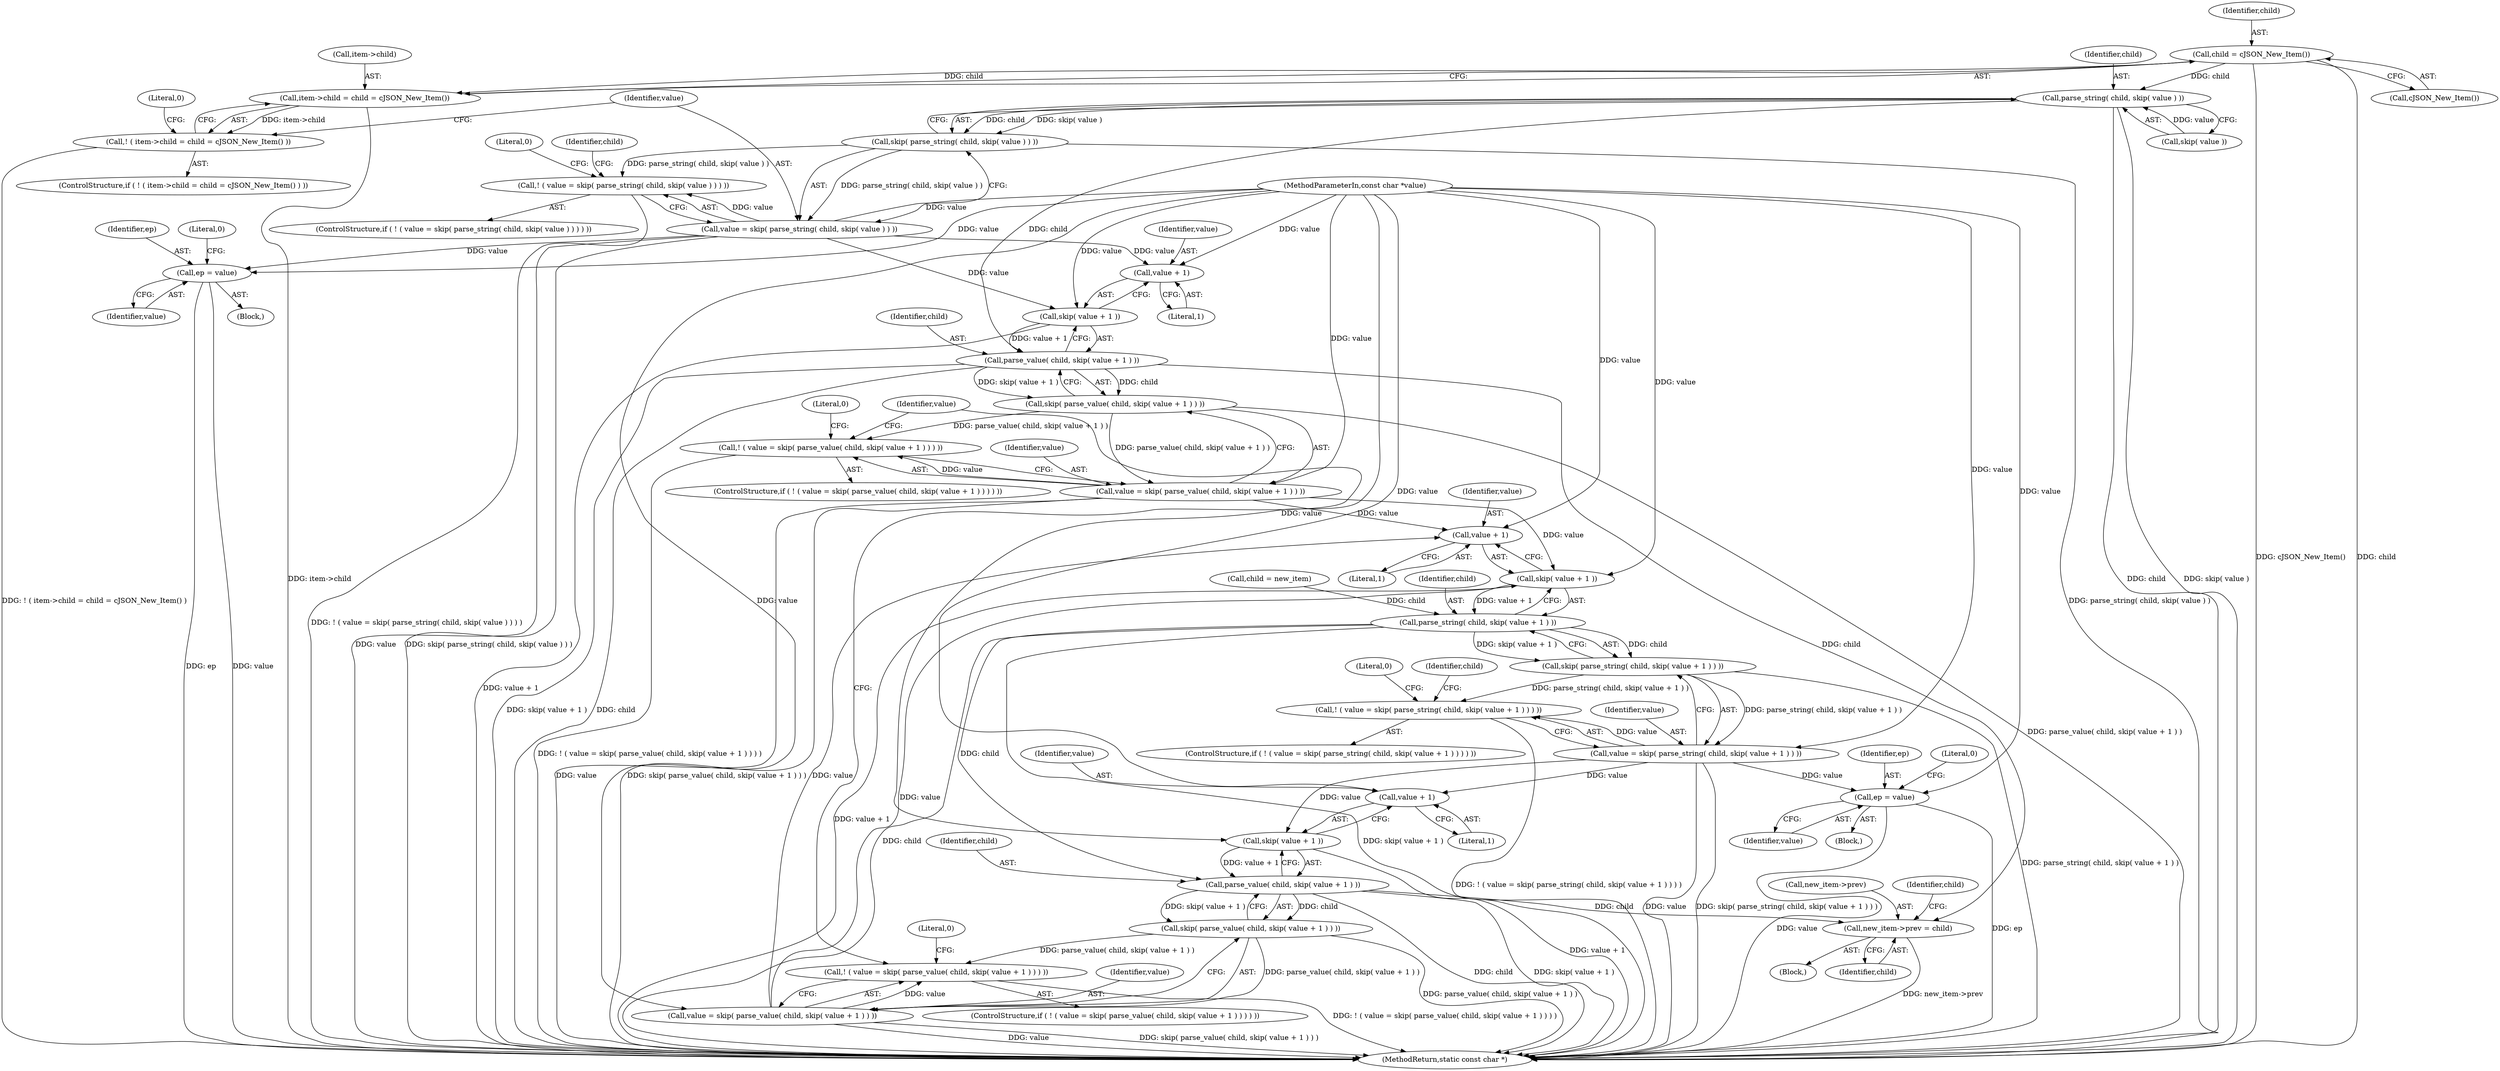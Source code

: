 digraph "1_iperf_91f2fa59e8ed80dfbf400add0164ee0e508e412a_37@pointer" {
"1000147" [label="(Call,child = cJSON_New_Item())"];
"1000143" [label="(Call,item->child = child = cJSON_New_Item())"];
"1000142" [label="(Call,! ( item->child = child = cJSON_New_Item() ))"];
"1000157" [label="(Call,parse_string( child, skip( value ) ))"];
"1000156" [label="(Call,skip( parse_string( child, skip( value ) ) ))"];
"1000153" [label="(Call,! ( value = skip( parse_string( child, skip( value ) ) ) ))"];
"1000154" [label="(Call,value = skip( parse_string( child, skip( value ) ) ))"];
"1000181" [label="(Call,ep = value)"];
"1000193" [label="(Call,skip( value + 1 ))"];
"1000191" [label="(Call,parse_value( child, skip( value + 1 ) ))"];
"1000190" [label="(Call,skip( parse_value( child, skip( value + 1 ) ) ))"];
"1000187" [label="(Call,! ( value = skip( parse_value( child, skip( value + 1 ) ) ) ))"];
"1000188" [label="(Call,value = skip( parse_value( child, skip( value + 1 ) ) ))"];
"1000233" [label="(Call,skip( value + 1 ))"];
"1000231" [label="(Call,parse_string( child, skip( value + 1 ) ))"];
"1000230" [label="(Call,skip( parse_string( child, skip( value + 1 ) ) ))"];
"1000227" [label="(Call,! ( value = skip( parse_string( child, skip( value + 1 ) ) ) ))"];
"1000228" [label="(Call,value = skip( parse_string( child, skip( value + 1 ) ) ))"];
"1000257" [label="(Call,ep = value)"];
"1000269" [label="(Call,skip( value + 1 ))"];
"1000267" [label="(Call,parse_value( child, skip( value + 1 ) ))"];
"1000218" [label="(Call,new_item->prev = child)"];
"1000266" [label="(Call,skip( parse_value( child, skip( value + 1 ) ) ))"];
"1000263" [label="(Call,! ( value = skip( parse_value( child, skip( value + 1 ) ) ) ))"];
"1000264" [label="(Call,value = skip( parse_value( child, skip( value + 1 ) ) ))"];
"1000234" [label="(Call,value + 1)"];
"1000270" [label="(Call,value + 1)"];
"1000194" [label="(Call,value + 1)"];
"1000258" [label="(Identifier,ep)"];
"1000262" [label="(ControlStructure,if ( ! ( value = skip( parse_value( child, skip( value + 1 ) ) ) ) ))"];
"1000218" [label="(Call,new_item->prev = child)"];
"1000270" [label="(Call,value + 1)"];
"1000154" [label="(Call,value = skip( parse_string( child, skip( value ) ) ))"];
"1000148" [label="(Identifier,child)"];
"1000236" [label="(Literal,1)"];
"1000233" [label="(Call,skip( value + 1 ))"];
"1000267" [label="(Call,parse_value( child, skip( value + 1 ) ))"];
"1000159" [label="(Call,skip( value ))"];
"1000155" [label="(Identifier,value)"];
"1000238" [label="(Literal,0)"];
"1000181" [label="(Call,ep = value)"];
"1000271" [label="(Identifier,value)"];
"1000190" [label="(Call,skip( parse_value( child, skip( value + 1 ) ) ))"];
"1000228" [label="(Call,value = skip( parse_string( child, skip( value + 1 ) ) ))"];
"1000147" [label="(Call,child = cJSON_New_Item())"];
"1000231" [label="(Call,parse_string( child, skip( value + 1 ) ))"];
"1000265" [label="(Identifier,value)"];
"1000223" [label="(Call,child = new_item)"];
"1000142" [label="(Call,! ( item->child = child = cJSON_New_Item() ))"];
"1000192" [label="(Identifier,child)"];
"1000187" [label="(Call,! ( value = skip( parse_value( child, skip( value + 1 ) ) ) ))"];
"1000189" [label="(Identifier,value)"];
"1000202" [label="(Identifier,value)"];
"1000183" [label="(Identifier,value)"];
"1000144" [label="(Call,item->child)"];
"1000151" [label="(Literal,0)"];
"1000188" [label="(Call,value = skip( parse_value( child, skip( value + 1 ) ) ))"];
"1000152" [label="(ControlStructure,if ( ! ( value = skip( parse_string( child, skip( value ) ) ) ) ))"];
"1000230" [label="(Call,skip( parse_string( child, skip( value + 1 ) ) ))"];
"1000269" [label="(Call,skip( value + 1 ))"];
"1000204" [label="(Block,)"];
"1000224" [label="(Identifier,child)"];
"1000153" [label="(Call,! ( value = skip( parse_string( child, skip( value ) ) ) ))"];
"1000256" [label="(Block,)"];
"1000275" [label="(MethodReturn,static const char *)"];
"1000268" [label="(Identifier,child)"];
"1000156" [label="(Call,skip( parse_string( child, skip( value ) ) ))"];
"1000263" [label="(Call,! ( value = skip( parse_value( child, skip( value + 1 ) ) ) ))"];
"1000149" [label="(Call,cJSON_New_Item())"];
"1000257" [label="(Call,ep = value)"];
"1000266" [label="(Call,skip( parse_value( child, skip( value + 1 ) ) ))"];
"1000272" [label="(Literal,1)"];
"1000196" [label="(Literal,1)"];
"1000186" [label="(ControlStructure,if ( ! ( value = skip( parse_value( child, skip( value + 1 ) ) ) ) ))"];
"1000235" [label="(Identifier,value)"];
"1000185" [label="(Literal,0)"];
"1000259" [label="(Identifier,value)"];
"1000222" [label="(Identifier,child)"];
"1000158" [label="(Identifier,child)"];
"1000165" [label="(Identifier,child)"];
"1000162" [label="(Literal,0)"];
"1000182" [label="(Identifier,ep)"];
"1000198" [label="(Literal,0)"];
"1000191" [label="(Call,parse_value( child, skip( value + 1 ) ))"];
"1000234" [label="(Call,value + 1)"];
"1000241" [label="(Identifier,child)"];
"1000261" [label="(Literal,0)"];
"1000219" [label="(Call,new_item->prev)"];
"1000107" [label="(MethodParameterIn,const char *value)"];
"1000157" [label="(Call,parse_string( child, skip( value ) ))"];
"1000229" [label="(Identifier,value)"];
"1000195" [label="(Identifier,value)"];
"1000264" [label="(Call,value = skip( parse_value( child, skip( value + 1 ) ) ))"];
"1000226" [label="(ControlStructure,if ( ! ( value = skip( parse_string( child, skip( value + 1 ) ) ) ) ))"];
"1000141" [label="(ControlStructure,if ( ! ( item->child = child = cJSON_New_Item() ) ))"];
"1000180" [label="(Block,)"];
"1000194" [label="(Call,value + 1)"];
"1000232" [label="(Identifier,child)"];
"1000227" [label="(Call,! ( value = skip( parse_string( child, skip( value + 1 ) ) ) ))"];
"1000193" [label="(Call,skip( value + 1 ))"];
"1000143" [label="(Call,item->child = child = cJSON_New_Item())"];
"1000274" [label="(Literal,0)"];
"1000147" -> "1000143"  [label="AST: "];
"1000147" -> "1000149"  [label="CFG: "];
"1000148" -> "1000147"  [label="AST: "];
"1000149" -> "1000147"  [label="AST: "];
"1000143" -> "1000147"  [label="CFG: "];
"1000147" -> "1000275"  [label="DDG: cJSON_New_Item()"];
"1000147" -> "1000275"  [label="DDG: child"];
"1000147" -> "1000143"  [label="DDG: child"];
"1000147" -> "1000157"  [label="DDG: child"];
"1000143" -> "1000142"  [label="AST: "];
"1000144" -> "1000143"  [label="AST: "];
"1000142" -> "1000143"  [label="CFG: "];
"1000143" -> "1000275"  [label="DDG: item->child"];
"1000143" -> "1000142"  [label="DDG: item->child"];
"1000142" -> "1000141"  [label="AST: "];
"1000151" -> "1000142"  [label="CFG: "];
"1000155" -> "1000142"  [label="CFG: "];
"1000142" -> "1000275"  [label="DDG: ! ( item->child = child = cJSON_New_Item() )"];
"1000157" -> "1000156"  [label="AST: "];
"1000157" -> "1000159"  [label="CFG: "];
"1000158" -> "1000157"  [label="AST: "];
"1000159" -> "1000157"  [label="AST: "];
"1000156" -> "1000157"  [label="CFG: "];
"1000157" -> "1000275"  [label="DDG: skip( value )"];
"1000157" -> "1000275"  [label="DDG: child"];
"1000157" -> "1000156"  [label="DDG: child"];
"1000157" -> "1000156"  [label="DDG: skip( value )"];
"1000159" -> "1000157"  [label="DDG: value"];
"1000157" -> "1000191"  [label="DDG: child"];
"1000156" -> "1000154"  [label="AST: "];
"1000154" -> "1000156"  [label="CFG: "];
"1000156" -> "1000275"  [label="DDG: parse_string( child, skip( value ) )"];
"1000156" -> "1000153"  [label="DDG: parse_string( child, skip( value ) )"];
"1000156" -> "1000154"  [label="DDG: parse_string( child, skip( value ) )"];
"1000153" -> "1000152"  [label="AST: "];
"1000153" -> "1000154"  [label="CFG: "];
"1000154" -> "1000153"  [label="AST: "];
"1000162" -> "1000153"  [label="CFG: "];
"1000165" -> "1000153"  [label="CFG: "];
"1000153" -> "1000275"  [label="DDG: ! ( value = skip( parse_string( child, skip( value ) ) ) )"];
"1000154" -> "1000153"  [label="DDG: value"];
"1000155" -> "1000154"  [label="AST: "];
"1000154" -> "1000275"  [label="DDG: value"];
"1000154" -> "1000275"  [label="DDG: skip( parse_string( child, skip( value ) ) )"];
"1000107" -> "1000154"  [label="DDG: value"];
"1000154" -> "1000181"  [label="DDG: value"];
"1000154" -> "1000193"  [label="DDG: value"];
"1000154" -> "1000194"  [label="DDG: value"];
"1000181" -> "1000180"  [label="AST: "];
"1000181" -> "1000183"  [label="CFG: "];
"1000182" -> "1000181"  [label="AST: "];
"1000183" -> "1000181"  [label="AST: "];
"1000185" -> "1000181"  [label="CFG: "];
"1000181" -> "1000275"  [label="DDG: ep"];
"1000181" -> "1000275"  [label="DDG: value"];
"1000107" -> "1000181"  [label="DDG: value"];
"1000193" -> "1000191"  [label="AST: "];
"1000193" -> "1000194"  [label="CFG: "];
"1000194" -> "1000193"  [label="AST: "];
"1000191" -> "1000193"  [label="CFG: "];
"1000193" -> "1000275"  [label="DDG: value + 1"];
"1000193" -> "1000191"  [label="DDG: value + 1"];
"1000107" -> "1000193"  [label="DDG: value"];
"1000191" -> "1000190"  [label="AST: "];
"1000192" -> "1000191"  [label="AST: "];
"1000190" -> "1000191"  [label="CFG: "];
"1000191" -> "1000275"  [label="DDG: skip( value + 1 )"];
"1000191" -> "1000275"  [label="DDG: child"];
"1000191" -> "1000190"  [label="DDG: child"];
"1000191" -> "1000190"  [label="DDG: skip( value + 1 )"];
"1000191" -> "1000218"  [label="DDG: child"];
"1000190" -> "1000188"  [label="AST: "];
"1000188" -> "1000190"  [label="CFG: "];
"1000190" -> "1000275"  [label="DDG: parse_value( child, skip( value + 1 ) )"];
"1000190" -> "1000187"  [label="DDG: parse_value( child, skip( value + 1 ) )"];
"1000190" -> "1000188"  [label="DDG: parse_value( child, skip( value + 1 ) )"];
"1000187" -> "1000186"  [label="AST: "];
"1000187" -> "1000188"  [label="CFG: "];
"1000188" -> "1000187"  [label="AST: "];
"1000198" -> "1000187"  [label="CFG: "];
"1000202" -> "1000187"  [label="CFG: "];
"1000187" -> "1000275"  [label="DDG: ! ( value = skip( parse_value( child, skip( value + 1 ) ) ) )"];
"1000188" -> "1000187"  [label="DDG: value"];
"1000189" -> "1000188"  [label="AST: "];
"1000188" -> "1000275"  [label="DDG: skip( parse_value( child, skip( value + 1 ) ) )"];
"1000188" -> "1000275"  [label="DDG: value"];
"1000107" -> "1000188"  [label="DDG: value"];
"1000188" -> "1000233"  [label="DDG: value"];
"1000188" -> "1000234"  [label="DDG: value"];
"1000233" -> "1000231"  [label="AST: "];
"1000233" -> "1000234"  [label="CFG: "];
"1000234" -> "1000233"  [label="AST: "];
"1000231" -> "1000233"  [label="CFG: "];
"1000233" -> "1000275"  [label="DDG: value + 1"];
"1000233" -> "1000231"  [label="DDG: value + 1"];
"1000264" -> "1000233"  [label="DDG: value"];
"1000107" -> "1000233"  [label="DDG: value"];
"1000231" -> "1000230"  [label="AST: "];
"1000232" -> "1000231"  [label="AST: "];
"1000230" -> "1000231"  [label="CFG: "];
"1000231" -> "1000275"  [label="DDG: child"];
"1000231" -> "1000275"  [label="DDG: skip( value + 1 )"];
"1000231" -> "1000230"  [label="DDG: child"];
"1000231" -> "1000230"  [label="DDG: skip( value + 1 )"];
"1000223" -> "1000231"  [label="DDG: child"];
"1000231" -> "1000267"  [label="DDG: child"];
"1000230" -> "1000228"  [label="AST: "];
"1000228" -> "1000230"  [label="CFG: "];
"1000230" -> "1000275"  [label="DDG: parse_string( child, skip( value + 1 ) )"];
"1000230" -> "1000227"  [label="DDG: parse_string( child, skip( value + 1 ) )"];
"1000230" -> "1000228"  [label="DDG: parse_string( child, skip( value + 1 ) )"];
"1000227" -> "1000226"  [label="AST: "];
"1000227" -> "1000228"  [label="CFG: "];
"1000228" -> "1000227"  [label="AST: "];
"1000238" -> "1000227"  [label="CFG: "];
"1000241" -> "1000227"  [label="CFG: "];
"1000227" -> "1000275"  [label="DDG: ! ( value = skip( parse_string( child, skip( value + 1 ) ) ) )"];
"1000228" -> "1000227"  [label="DDG: value"];
"1000229" -> "1000228"  [label="AST: "];
"1000228" -> "1000275"  [label="DDG: value"];
"1000228" -> "1000275"  [label="DDG: skip( parse_string( child, skip( value + 1 ) ) )"];
"1000107" -> "1000228"  [label="DDG: value"];
"1000228" -> "1000257"  [label="DDG: value"];
"1000228" -> "1000269"  [label="DDG: value"];
"1000228" -> "1000270"  [label="DDG: value"];
"1000257" -> "1000256"  [label="AST: "];
"1000257" -> "1000259"  [label="CFG: "];
"1000258" -> "1000257"  [label="AST: "];
"1000259" -> "1000257"  [label="AST: "];
"1000261" -> "1000257"  [label="CFG: "];
"1000257" -> "1000275"  [label="DDG: value"];
"1000257" -> "1000275"  [label="DDG: ep"];
"1000107" -> "1000257"  [label="DDG: value"];
"1000269" -> "1000267"  [label="AST: "];
"1000269" -> "1000270"  [label="CFG: "];
"1000270" -> "1000269"  [label="AST: "];
"1000267" -> "1000269"  [label="CFG: "];
"1000269" -> "1000275"  [label="DDG: value + 1"];
"1000269" -> "1000267"  [label="DDG: value + 1"];
"1000107" -> "1000269"  [label="DDG: value"];
"1000267" -> "1000266"  [label="AST: "];
"1000268" -> "1000267"  [label="AST: "];
"1000266" -> "1000267"  [label="CFG: "];
"1000267" -> "1000275"  [label="DDG: skip( value + 1 )"];
"1000267" -> "1000275"  [label="DDG: child"];
"1000267" -> "1000218"  [label="DDG: child"];
"1000267" -> "1000266"  [label="DDG: child"];
"1000267" -> "1000266"  [label="DDG: skip( value + 1 )"];
"1000218" -> "1000204"  [label="AST: "];
"1000218" -> "1000222"  [label="CFG: "];
"1000219" -> "1000218"  [label="AST: "];
"1000222" -> "1000218"  [label="AST: "];
"1000224" -> "1000218"  [label="CFG: "];
"1000218" -> "1000275"  [label="DDG: new_item->prev"];
"1000266" -> "1000264"  [label="AST: "];
"1000264" -> "1000266"  [label="CFG: "];
"1000266" -> "1000275"  [label="DDG: parse_value( child, skip( value + 1 ) )"];
"1000266" -> "1000263"  [label="DDG: parse_value( child, skip( value + 1 ) )"];
"1000266" -> "1000264"  [label="DDG: parse_value( child, skip( value + 1 ) )"];
"1000263" -> "1000262"  [label="AST: "];
"1000263" -> "1000264"  [label="CFG: "];
"1000264" -> "1000263"  [label="AST: "];
"1000202" -> "1000263"  [label="CFG: "];
"1000274" -> "1000263"  [label="CFG: "];
"1000263" -> "1000275"  [label="DDG: ! ( value = skip( parse_value( child, skip( value + 1 ) ) ) )"];
"1000264" -> "1000263"  [label="DDG: value"];
"1000265" -> "1000264"  [label="AST: "];
"1000264" -> "1000275"  [label="DDG: value"];
"1000264" -> "1000275"  [label="DDG: skip( parse_value( child, skip( value + 1 ) ) )"];
"1000264" -> "1000234"  [label="DDG: value"];
"1000107" -> "1000264"  [label="DDG: value"];
"1000234" -> "1000236"  [label="CFG: "];
"1000235" -> "1000234"  [label="AST: "];
"1000236" -> "1000234"  [label="AST: "];
"1000107" -> "1000234"  [label="DDG: value"];
"1000270" -> "1000272"  [label="CFG: "];
"1000271" -> "1000270"  [label="AST: "];
"1000272" -> "1000270"  [label="AST: "];
"1000107" -> "1000270"  [label="DDG: value"];
"1000194" -> "1000196"  [label="CFG: "];
"1000195" -> "1000194"  [label="AST: "];
"1000196" -> "1000194"  [label="AST: "];
"1000107" -> "1000194"  [label="DDG: value"];
}
